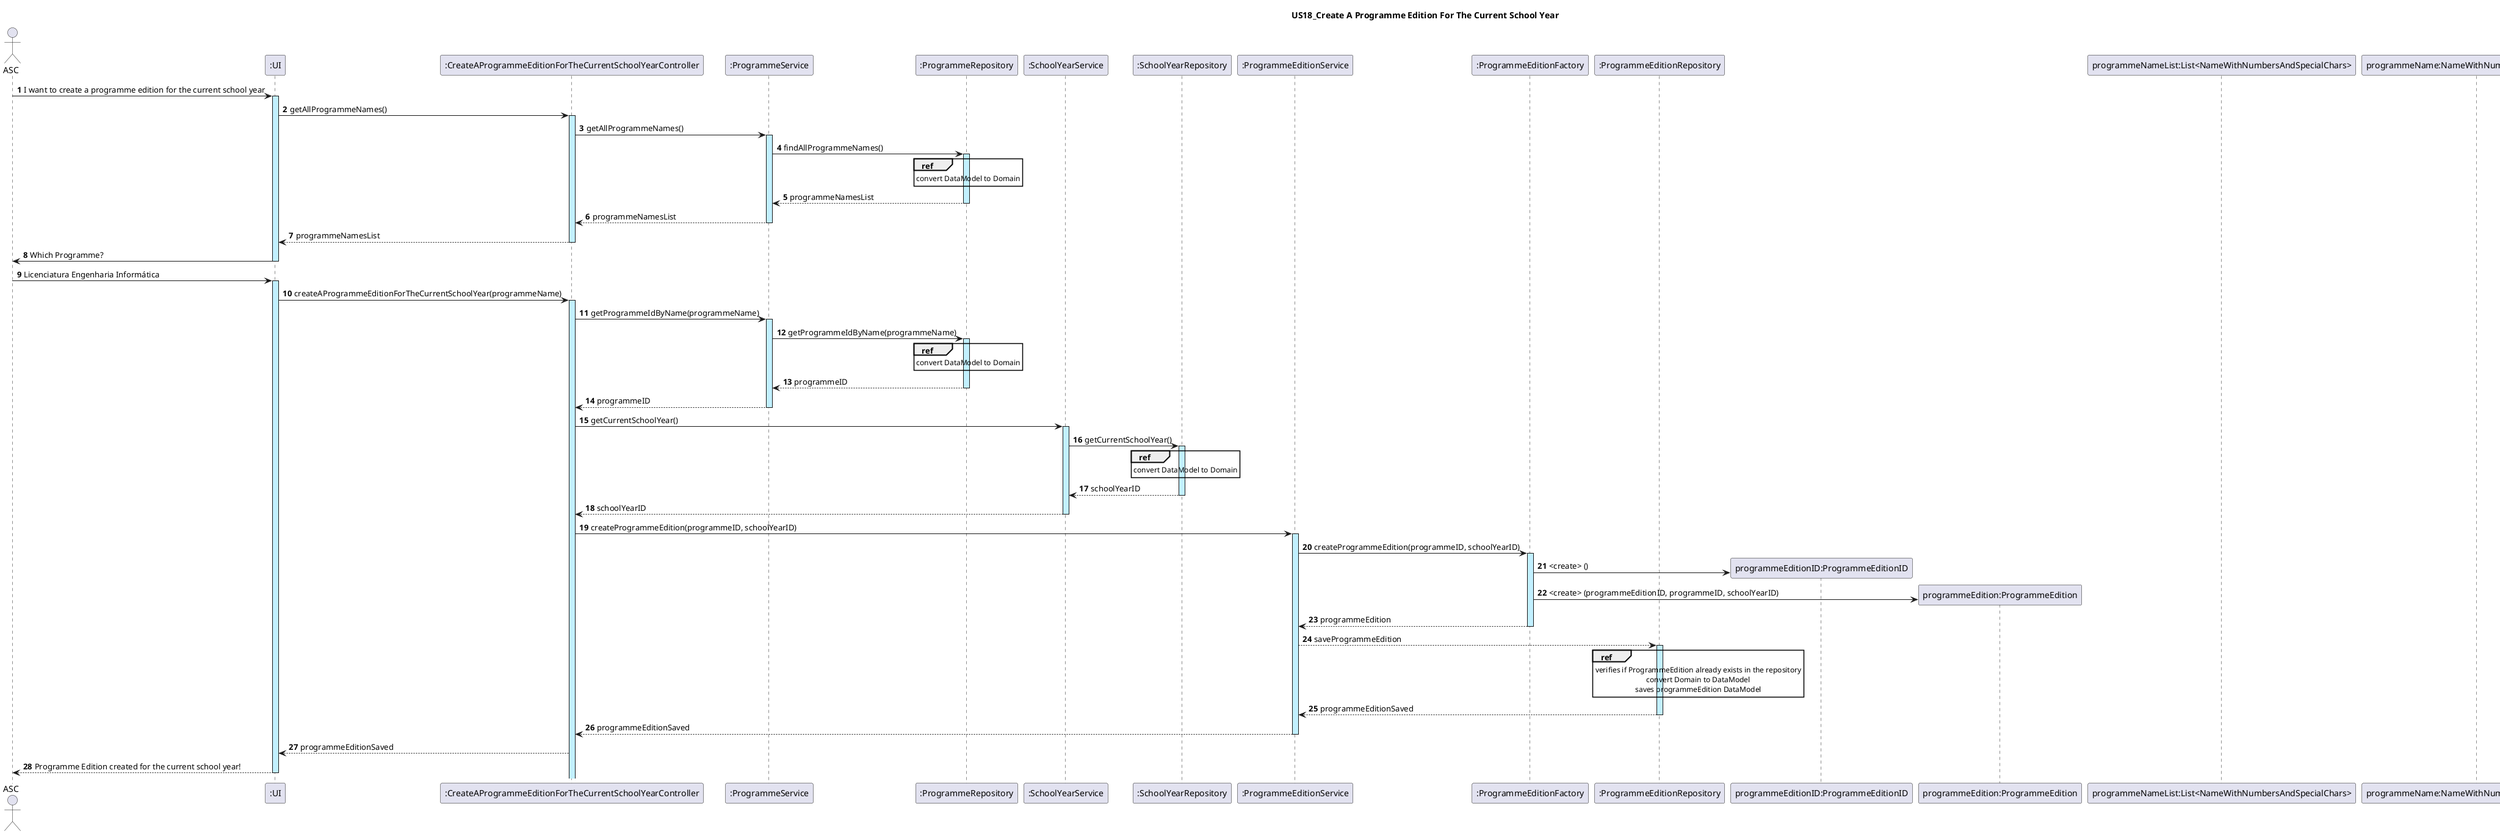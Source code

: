 @startuml
title : US18_Create A Programme Edition For The Current School Year
autonumber
Actor ASC

participant ":UI" as UI
participant ":CreateAProgrammeEditionForTheCurrentSchoolYearController" as CPEC
participant ":ProgrammeService" as PS
participant ":ProgrammeRepository" as PR
participant ":SchoolYearService" as SYS
participant ":SchoolYearRepository" as SYR
participant ":ProgrammeEditionService" as PES
participant ":ProgrammeEditionFactory" as PEF
participant ":ProgrammeEditionRepository" as PER

'get all programmes name
ASC -> UI ++ #application : I want to create a programme edition for the current school year
UI -> CPEC ++ #application : getAllProgrammeNames()
CPEC -> PS ++ #application : getAllProgrammeNames()
PS -> PR ++ #application : findAllProgrammeNames()
ref over PR
    convert DataModel to Domain
end ref
PR --> PS -- : programmeNamesList
PS --> CPEC -- : programmeNamesList
CPEC --> UI -- : programmeNamesList
UI -> ASC --  : Which Programme?
'''''''''''''''''''''''''''''''''''''''''

ASC -> UI ++ #application : Licenciatura Engenharia Informática
UI -> CPEC ++ #application : createAProgrammeEditionForTheCurrentSchoolYear(programmeName)

'get programmeID by name
CPEC -> PS ++ #application : getProgrammeIdByName(programmeName)
PS -> PR ++ #application : getProgrammeIdByName(programmeName)
ref over PR
    convert DataModel to Domain
end ref
PR --> PS -- : programmeID
PS --> CPEC -- : programmeID
'''''''''''''''''''''''''''''

'get current School Year
CPEC -> SYS ++ #application : getCurrentSchoolYear()
SYS -> SYR ++ #application : getCurrentSchoolYear()
ref over SYR
    convert DataModel to Domain
end ref
SYR --> SYS -- : schoolYearID
SYS --> CPEC -- : schoolYearID
'''''''''''''''''''''''''''

'create programmeEdition for current School Year
CPEC -> PES ++ #application :createProgrammeEdition(programmeID, schoolYearID)
PES -> PEF ++ #application : createProgrammeEdition(programmeID, schoolYearID)

create "programmeEditionID:ProgrammeEditionID" as PEID
PEF -> PEID : <create> ()
create "programmeEdition:ProgrammeEdition" as PE
PEF -> PE : <create> (programmeEditionID, programmeID, schoolYearID)

PEF --> PES -- : programmeEdition
PES --> PER ++ #application : saveProgrammeEdition
ref over PER
    verifies if ProgrammeEdition already exists in the repository
    convert Domain to DataModel
    saves programmeEdition DataModel
end ref
'PER -> PER : isProgrammeEditionAlreadyRegistered (programmeEdition)
'PER -> PER : add (programmeEdition)
PER --> PES -- : programmeEditionSaved
PES --> CPEC -- : programmeEditionSaved
CPEC --> UI : programmeEditionSaved
UI --> ASC -- : Programme Edition created for the current school year!
participant "programmeNameList:List<NameWithNumbersAndSpecialChars>"
participant "programmeName:NameWithNumbersAndSpecialChars"
participant "programmeID:ProgrammeID"
participant "schoolYearID:SchoolYearID"
@enduml